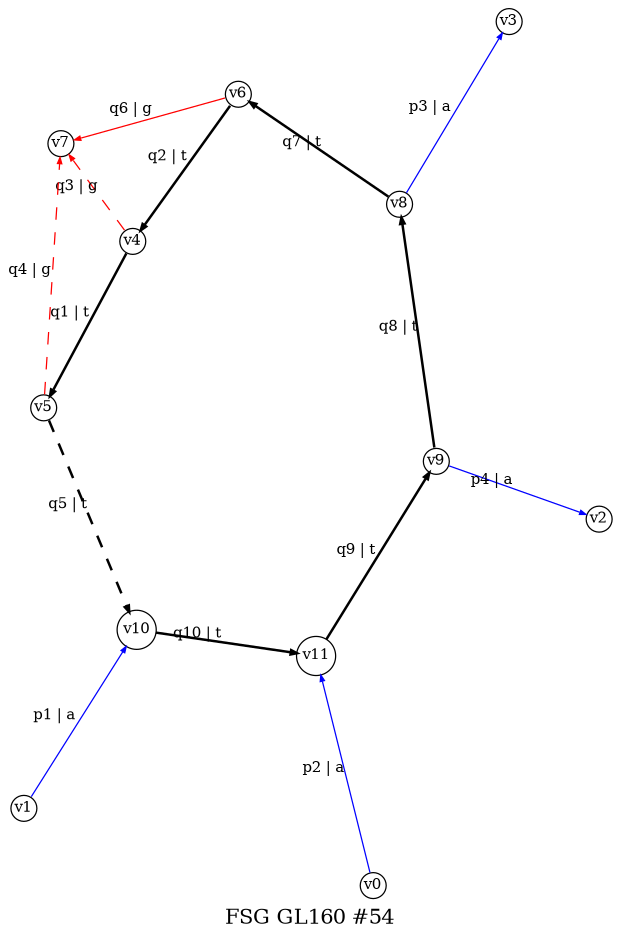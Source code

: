 digraph dot_54_0_GL160 {
label="FSG GL160 #54";
noverlap="scale"; layout="neato";
graph [ fontsize=10,ratio=1.5 ];
node [ fontsize=7,shape=circle,margin=0,height=0.01,penwidth=0.6 ];
edge [ fontsize=7,arrowsize=0.3,penwidth=0.6 ];
"v1" -> "v10" [label="p1 | a",color="blue",penwidth="0.6",style="solid"];
"v0" -> "v11" [label="p2 | a",color="blue",penwidth="0.6",style="solid"];
"v8" -> "v3" [label="p3 | a",color="blue",penwidth="0.6",style="solid"];
"v9" -> "v2" [label="p4 | a",color="blue",penwidth="0.6",style="solid"];
"v4" -> "v5" [label="q1 | t",color="black",penwidth="1.2",style="solid"];
"v6" -> "v4" [label="q2 | t",color="black",penwidth="1.2",style="solid"];
"v4" -> "v7" [label="q3 | g",color="red",penwidth="0.6",style="dashed"];
"v5" -> "v7" [label="q4 | g",color="red",penwidth="0.6",style="dashed"];
"v5" -> "v10" [label="q5 | t",color="black",penwidth="1.2",style="dashed"];
"v6" -> "v7" [label="q6 | g",color="red",penwidth="0.6",style="solid"];
"v8" -> "v6" [label="q7 | t",color="black",penwidth="1.2",style="solid"];
"v9" -> "v8" [label="q8 | t",color="black",penwidth="1.2",style="solid"];
"v11" -> "v9" [label="q9 | t",color="black",penwidth="1.2",style="solid"];
"v10" -> "v11" [label="q10 | t",color="black",penwidth="1.2",style="solid"];
}